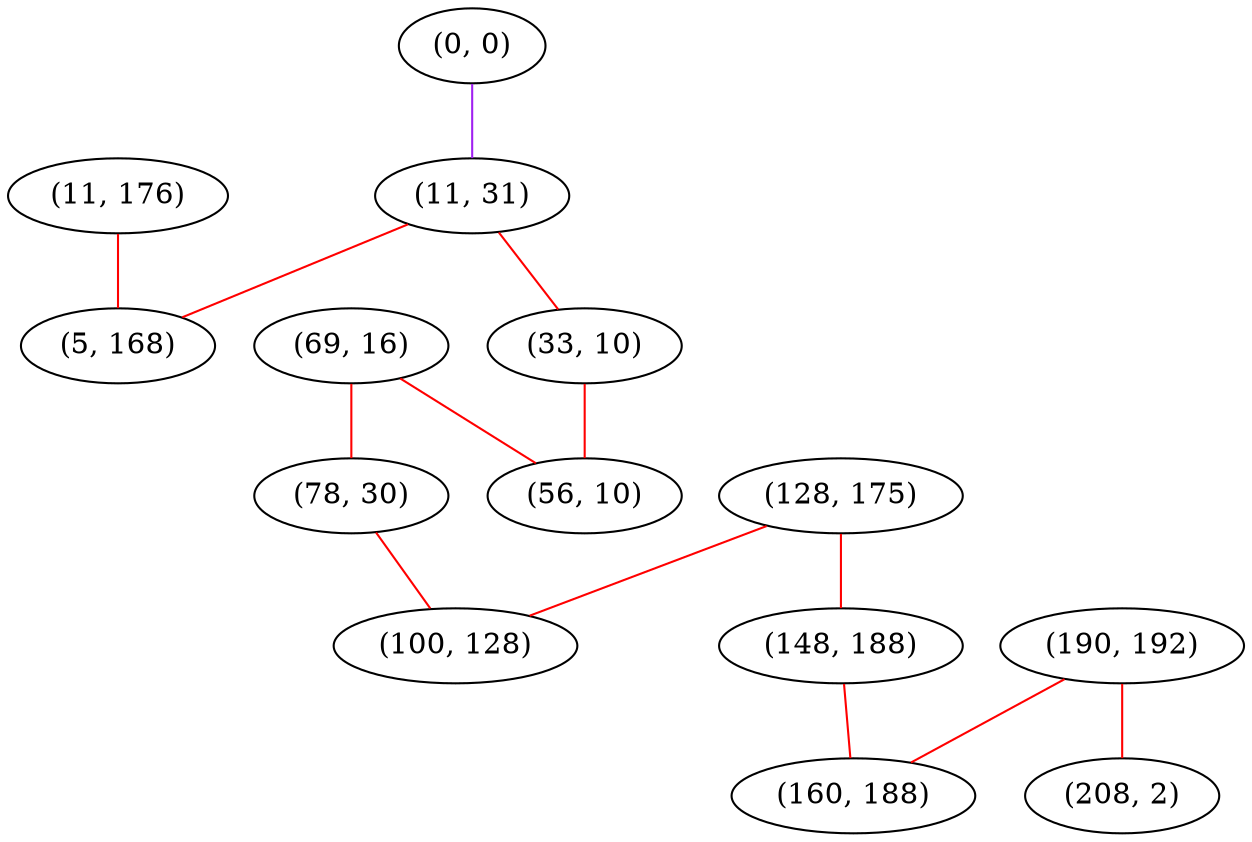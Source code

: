 graph "" {
"(11, 176)";
"(0, 0)";
"(190, 192)";
"(128, 175)";
"(69, 16)";
"(78, 30)";
"(11, 31)";
"(208, 2)";
"(148, 188)";
"(33, 10)";
"(160, 188)";
"(56, 10)";
"(5, 168)";
"(100, 128)";
"(11, 176)" -- "(5, 168)"  [color=red, key=0, weight=1];
"(0, 0)" -- "(11, 31)"  [color=purple, key=0, weight=4];
"(190, 192)" -- "(208, 2)"  [color=red, key=0, weight=1];
"(190, 192)" -- "(160, 188)"  [color=red, key=0, weight=1];
"(128, 175)" -- "(148, 188)"  [color=red, key=0, weight=1];
"(128, 175)" -- "(100, 128)"  [color=red, key=0, weight=1];
"(69, 16)" -- "(56, 10)"  [color=red, key=0, weight=1];
"(69, 16)" -- "(78, 30)"  [color=red, key=0, weight=1];
"(78, 30)" -- "(100, 128)"  [color=red, key=0, weight=1];
"(11, 31)" -- "(33, 10)"  [color=red, key=0, weight=1];
"(11, 31)" -- "(5, 168)"  [color=red, key=0, weight=1];
"(148, 188)" -- "(160, 188)"  [color=red, key=0, weight=1];
"(33, 10)" -- "(56, 10)"  [color=red, key=0, weight=1];
}
